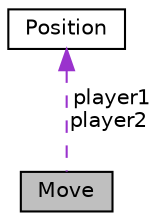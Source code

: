 digraph "Move"
{
  edge [fontname="Helvetica",fontsize="10",labelfontname="Helvetica",labelfontsize="10"];
  node [fontname="Helvetica",fontsize="10",shape=record];
  Node1 [label="Move",height=0.2,width=0.4,color="black", fillcolor="grey75", style="filled", fontcolor="black"];
  Node2 -> Node1 [dir="back",color="darkorchid3",fontsize="10",style="dashed",label=" player1\nplayer2" ,fontname="Helvetica"];
  Node2 [label="Position",height=0.2,width=0.4,color="black", fillcolor="white", style="filled",URL="$structPosition.html",tooltip="Tipo de dados das coordenadas no tabuleiro. "];
}
